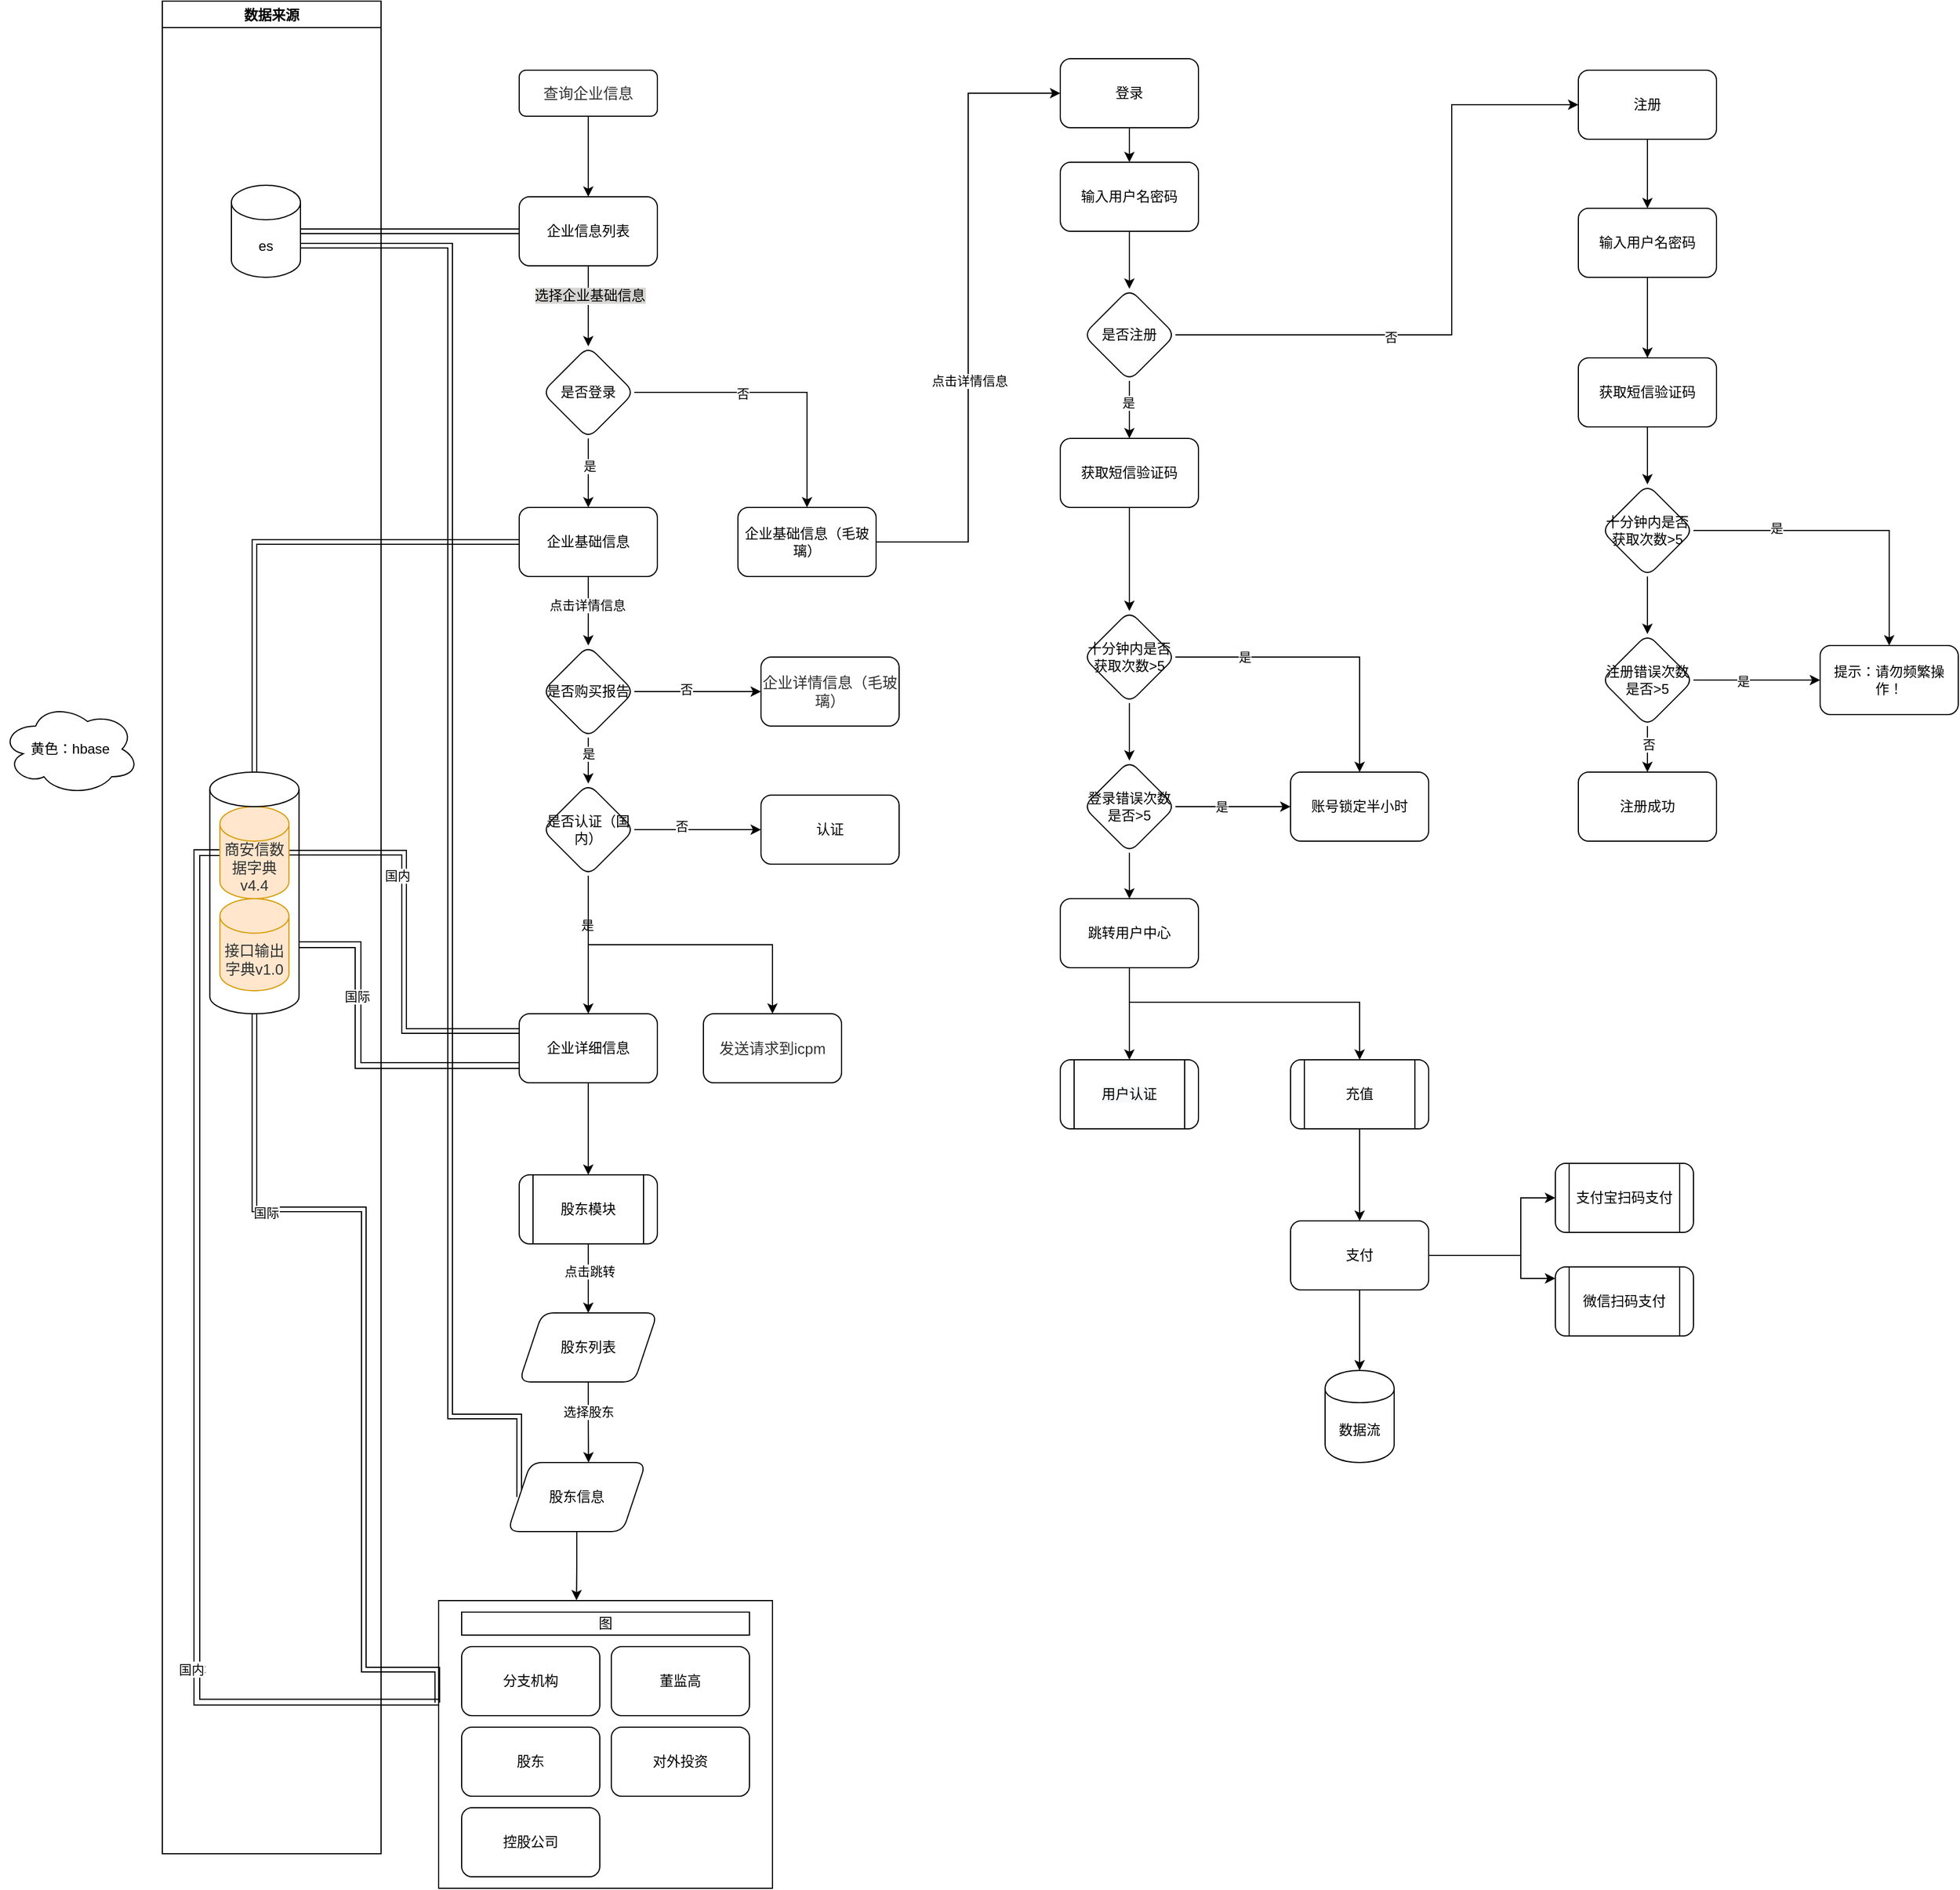 <mxfile version="14.7.1" type="github">
  <diagram id="S2sxaSUKV-EeUd9-0h2x" name="Page-1">
    <mxGraphModel dx="2619" dy="1768" grid="1" gridSize="10" guides="1" tooltips="1" connect="1" arrows="1" fold="1" page="1" pageScale="1" pageWidth="827" pageHeight="1169" math="0" shadow="0">
      <root>
        <mxCell id="0" />
        <mxCell id="1" parent="0" />
        <mxCell id="fYUXEFIVG2v1XULAEbU8-11" value="" style="edgeStyle=orthogonalEdgeStyle;rounded=0;orthogonalLoop=1;jettySize=auto;html=1;" parent="1" source="fYUXEFIVG2v1XULAEbU8-1" target="fYUXEFIVG2v1XULAEbU8-10" edge="1">
          <mxGeometry relative="1" as="geometry" />
        </mxCell>
        <mxCell id="fYUXEFIVG2v1XULAEbU8-1" value="&lt;span style=&quot;color: rgb(50 , 50 , 50) ; font-size: 13px ; background-color: rgba(255 , 255 , 255 , 0.01)&quot;&gt;查询企业信息&lt;/span&gt;" style="rounded=1;whiteSpace=wrap;html=1;" parent="1" vertex="1">
          <mxGeometry x="-490" y="-840" width="120" height="40" as="geometry" />
        </mxCell>
        <mxCell id="fYUXEFIVG2v1XULAEbU8-13" value="" style="edgeStyle=orthogonalEdgeStyle;rounded=0;orthogonalLoop=1;jettySize=auto;html=1;entryX=0.5;entryY=0;entryDx=0;entryDy=0;" parent="1" source="fYUXEFIVG2v1XULAEbU8-10" target="fYUXEFIVG2v1XULAEbU8-16" edge="1">
          <mxGeometry relative="1" as="geometry">
            <mxPoint x="-430" y="-590" as="targetPoint" />
            <Array as="points" />
          </mxGeometry>
        </mxCell>
        <mxCell id="fYUXEFIVG2v1XULAEbU8-26" value="&lt;span style=&quot;font-size: 12px ; background-color: rgb(216 , 214 , 210)&quot;&gt;选择企业基础信息&lt;/span&gt;" style="edgeLabel;html=1;align=center;verticalAlign=middle;resizable=0;points=[];" parent="fYUXEFIVG2v1XULAEbU8-13" vertex="1" connectable="0">
          <mxGeometry x="-0.267" y="1" relative="1" as="geometry">
            <mxPoint as="offset" />
          </mxGeometry>
        </mxCell>
        <mxCell id="fYUXEFIVG2v1XULAEbU8-76" style="edgeStyle=orthogonalEdgeStyle;rounded=0;orthogonalLoop=1;jettySize=auto;html=1;exitX=0;exitY=0.5;exitDx=0;exitDy=0;entryX=1;entryY=0.5;entryDx=0;entryDy=0;entryPerimeter=0;shape=link;" parent="1" source="fYUXEFIVG2v1XULAEbU8-10" target="fYUXEFIVG2v1XULAEbU8-71" edge="1">
          <mxGeometry relative="1" as="geometry" />
        </mxCell>
        <mxCell id="fYUXEFIVG2v1XULAEbU8-10" value="企业信息列表" style="whiteSpace=wrap;html=1;rounded=1;" parent="1" vertex="1">
          <mxGeometry x="-490" y="-730" width="120" height="60" as="geometry" />
        </mxCell>
        <mxCell id="fYUXEFIVG2v1XULAEbU8-21" value="" style="edgeStyle=orthogonalEdgeStyle;rounded=0;orthogonalLoop=1;jettySize=auto;html=1;" parent="1" source="fYUXEFIVG2v1XULAEbU8-16" target="fYUXEFIVG2v1XULAEbU8-20" edge="1">
          <mxGeometry relative="1" as="geometry" />
        </mxCell>
        <mxCell id="fYUXEFIVG2v1XULAEbU8-22" value="是" style="edgeLabel;html=1;align=center;verticalAlign=middle;resizable=0;points=[];" parent="fYUXEFIVG2v1XULAEbU8-21" vertex="1" connectable="0">
          <mxGeometry x="-0.225" y="1" relative="1" as="geometry">
            <mxPoint as="offset" />
          </mxGeometry>
        </mxCell>
        <mxCell id="fYUXEFIVG2v1XULAEbU8-24" value="" style="edgeStyle=orthogonalEdgeStyle;rounded=0;orthogonalLoop=1;jettySize=auto;html=1;" parent="1" source="fYUXEFIVG2v1XULAEbU8-16" target="fYUXEFIVG2v1XULAEbU8-23" edge="1">
          <mxGeometry relative="1" as="geometry" />
        </mxCell>
        <mxCell id="fYUXEFIVG2v1XULAEbU8-25" value="否" style="edgeLabel;html=1;align=center;verticalAlign=middle;resizable=0;points=[];" parent="fYUXEFIVG2v1XULAEbU8-24" vertex="1" connectable="0">
          <mxGeometry x="-0.248" y="-1" relative="1" as="geometry">
            <mxPoint as="offset" />
          </mxGeometry>
        </mxCell>
        <mxCell id="fYUXEFIVG2v1XULAEbU8-16" value="是否登录" style="rhombus;whiteSpace=wrap;html=1;rounded=1;" parent="1" vertex="1">
          <mxGeometry x="-470" y="-600" width="80" height="80" as="geometry" />
        </mxCell>
        <mxCell id="fYUXEFIVG2v1XULAEbU8-30" value="" style="edgeStyle=orthogonalEdgeStyle;rounded=0;orthogonalLoop=1;jettySize=auto;html=1;" parent="1" source="fYUXEFIVG2v1XULAEbU8-20" target="fYUXEFIVG2v1XULAEbU8-29" edge="1">
          <mxGeometry relative="1" as="geometry" />
        </mxCell>
        <mxCell id="fYUXEFIVG2v1XULAEbU8-31" value="点击详情信息" style="edgeLabel;html=1;align=center;verticalAlign=middle;resizable=0;points=[];" parent="fYUXEFIVG2v1XULAEbU8-30" vertex="1" connectable="0">
          <mxGeometry x="-0.185" y="-1" relative="1" as="geometry">
            <mxPoint as="offset" />
          </mxGeometry>
        </mxCell>
        <mxCell id="Mr0DY7hYHpQqgQXHJw_h-3" style="edgeStyle=orthogonalEdgeStyle;shape=link;rounded=0;orthogonalLoop=1;jettySize=auto;html=1;entryX=0.5;entryY=0;entryDx=0;entryDy=0;entryPerimeter=0;" parent="1" source="fYUXEFIVG2v1XULAEbU8-20" target="Mr0DY7hYHpQqgQXHJw_h-1" edge="1">
          <mxGeometry relative="1" as="geometry" />
        </mxCell>
        <mxCell id="fYUXEFIVG2v1XULAEbU8-20" value="企业基础信息" style="rounded=1;whiteSpace=wrap;html=1;" parent="1" vertex="1">
          <mxGeometry x="-490" y="-460" width="120" height="60" as="geometry" />
        </mxCell>
        <mxCell id="gj9dVbflPKng5u7m4q0e-18" value="" style="edgeStyle=orthogonalEdgeStyle;rounded=0;orthogonalLoop=1;jettySize=auto;html=1;" parent="1" source="fYUXEFIVG2v1XULAEbU8-23" target="gj9dVbflPKng5u7m4q0e-17" edge="1">
          <mxGeometry relative="1" as="geometry">
            <Array as="points">
              <mxPoint x="-100" y="-430" />
              <mxPoint x="-100" y="-820" />
            </Array>
          </mxGeometry>
        </mxCell>
        <mxCell id="gj9dVbflPKng5u7m4q0e-19" value="点击详情信息" style="edgeLabel;html=1;align=center;verticalAlign=middle;resizable=0;points=[];" parent="gj9dVbflPKng5u7m4q0e-18" vertex="1" connectable="0">
          <mxGeometry x="-0.699" y="-1" relative="1" as="geometry">
            <mxPoint y="-137" as="offset" />
          </mxGeometry>
        </mxCell>
        <mxCell id="fYUXEFIVG2v1XULAEbU8-23" value="企业基础信息（毛玻璃）" style="rounded=1;whiteSpace=wrap;html=1;" parent="1" vertex="1">
          <mxGeometry x="-300" y="-460" width="120" height="60" as="geometry" />
        </mxCell>
        <mxCell id="fYUXEFIVG2v1XULAEbU8-35" value="" style="edgeStyle=orthogonalEdgeStyle;rounded=0;orthogonalLoop=1;jettySize=auto;html=1;" parent="1" source="fYUXEFIVG2v1XULAEbU8-29" target="fYUXEFIVG2v1XULAEbU8-34" edge="1">
          <mxGeometry relative="1" as="geometry" />
        </mxCell>
        <mxCell id="fYUXEFIVG2v1XULAEbU8-37" value="否" style="edgeLabel;html=1;align=center;verticalAlign=middle;resizable=0;points=[];" parent="fYUXEFIVG2v1XULAEbU8-35" vertex="1" connectable="0">
          <mxGeometry x="-0.186" y="2" relative="1" as="geometry">
            <mxPoint as="offset" />
          </mxGeometry>
        </mxCell>
        <mxCell id="fYUXEFIVG2v1XULAEbU8-29" value="是否购买报告" style="rhombus;whiteSpace=wrap;html=1;rounded=1;" parent="1" vertex="1">
          <mxGeometry x="-470" y="-340" width="80" height="80" as="geometry" />
        </mxCell>
        <mxCell id="fYUXEFIVG2v1XULAEbU8-44" value="" style="edgeStyle=orthogonalEdgeStyle;rounded=0;orthogonalLoop=1;jettySize=auto;html=1;" parent="1" source="fYUXEFIVG2v1XULAEbU8-32" target="fYUXEFIVG2v1XULAEbU8-43" edge="1">
          <mxGeometry relative="1" as="geometry" />
        </mxCell>
        <mxCell id="fYUXEFIVG2v1XULAEbU8-80" style="edgeStyle=orthogonalEdgeStyle;shape=link;rounded=0;orthogonalLoop=1;jettySize=auto;html=1;exitX=0;exitY=0.75;exitDx=0;exitDy=0;width=5;entryX=1;entryY=0;entryDx=0;entryDy=150;entryPerimeter=0;" parent="1" source="fYUXEFIVG2v1XULAEbU8-32" target="Mr0DY7hYHpQqgQXHJw_h-1" edge="1">
          <mxGeometry relative="1" as="geometry">
            <Array as="points">
              <mxPoint x="-630" y="25" />
              <mxPoint x="-630" y="-80" />
            </Array>
            <mxPoint x="-660" y="-80" as="targetPoint" />
          </mxGeometry>
        </mxCell>
        <mxCell id="fYUXEFIVG2v1XULAEbU8-86" value="国际" style="edgeLabel;html=1;align=center;verticalAlign=middle;resizable=0;points=[];" parent="fYUXEFIVG2v1XULAEbU8-80" vertex="1" connectable="0">
          <mxGeometry x="0.355" y="1" relative="1" as="geometry">
            <mxPoint as="offset" />
          </mxGeometry>
        </mxCell>
        <mxCell id="fYUXEFIVG2v1XULAEbU8-84" style="edgeStyle=orthogonalEdgeStyle;shape=link;rounded=0;orthogonalLoop=1;jettySize=auto;html=1;exitX=0;exitY=0.25;exitDx=0;exitDy=0;entryX=1;entryY=0.5;entryDx=0;entryDy=0;entryPerimeter=0;" parent="1" source="fYUXEFIVG2v1XULAEbU8-32" target="fYUXEFIVG2v1XULAEbU8-73" edge="1">
          <mxGeometry relative="1" as="geometry" />
        </mxCell>
        <mxCell id="fYUXEFIVG2v1XULAEbU8-85" value="国内" style="edgeLabel;html=1;align=center;verticalAlign=middle;resizable=0;points=[];" parent="fYUXEFIVG2v1XULAEbU8-84" vertex="1" connectable="0">
          <mxGeometry x="0.325" y="6" relative="1" as="geometry">
            <mxPoint as="offset" />
          </mxGeometry>
        </mxCell>
        <mxCell id="fYUXEFIVG2v1XULAEbU8-32" value="企业详细信息" style="whiteSpace=wrap;html=1;rounded=1;" parent="1" vertex="1">
          <mxGeometry x="-490" y="-20" width="120" height="60" as="geometry" />
        </mxCell>
        <mxCell id="fYUXEFIVG2v1XULAEbU8-34" value="&lt;span style=&quot;color: rgb(50 , 50 , 50) ; font-size: 13px ; background-color: rgba(255 , 255 , 255 , 0.01)&quot;&gt;企业详情信息（毛玻璃）&lt;/span&gt;" style="whiteSpace=wrap;html=1;rounded=1;" parent="1" vertex="1">
          <mxGeometry x="-280" y="-330" width="120" height="60" as="geometry" />
        </mxCell>
        <mxCell id="fYUXEFIVG2v1XULAEbU8-39" value="&lt;span style=&quot;color: rgb(50 , 50 , 50) ; font-size: 13px ; background-color: rgba(255 , 255 , 255 , 0.01)&quot;&gt;发送请求到icpm&lt;/span&gt;" style="rounded=1;whiteSpace=wrap;html=1;" parent="1" vertex="1">
          <mxGeometry x="-330" y="-20" width="120" height="60" as="geometry" />
        </mxCell>
        <mxCell id="fYUXEFIVG2v1XULAEbU8-46" value="" style="edgeStyle=orthogonalEdgeStyle;rounded=0;orthogonalLoop=1;jettySize=auto;html=1;" parent="1" source="fYUXEFIVG2v1XULAEbU8-43" target="fYUXEFIVG2v1XULAEbU8-45" edge="1">
          <mxGeometry relative="1" as="geometry" />
        </mxCell>
        <mxCell id="fYUXEFIVG2v1XULAEbU8-47" value="点击跳转" style="edgeLabel;html=1;align=center;verticalAlign=middle;resizable=0;points=[];" parent="fYUXEFIVG2v1XULAEbU8-46" vertex="1" connectable="0">
          <mxGeometry x="-0.203" y="1" relative="1" as="geometry">
            <mxPoint as="offset" />
          </mxGeometry>
        </mxCell>
        <mxCell id="fYUXEFIVG2v1XULAEbU8-43" value="股东模块" style="shape=process;whiteSpace=wrap;html=1;backgroundOutline=1;rounded=1;" parent="1" vertex="1">
          <mxGeometry x="-490" y="120" width="120" height="60" as="geometry" />
        </mxCell>
        <mxCell id="fYUXEFIVG2v1XULAEbU8-83" style="edgeStyle=orthogonalEdgeStyle;shape=link;rounded=0;orthogonalLoop=1;jettySize=auto;html=1;exitX=-0.004;exitY=0.355;exitDx=0;exitDy=0;exitPerimeter=0;" parent="1" source="fYUXEFIVG2v1XULAEbU8-58" target="Mr0DY7hYHpQqgQXHJw_h-1" edge="1">
          <mxGeometry relative="1" as="geometry">
            <mxPoint x="-560" y="306" as="sourcePoint" />
            <Array as="points">
              <mxPoint x="-561" y="550" />
              <mxPoint x="-625" y="550" />
              <mxPoint x="-625" y="150" />
              <mxPoint x="-720" y="150" />
            </Array>
            <mxPoint x="-690" y="150" as="targetPoint" />
          </mxGeometry>
        </mxCell>
        <mxCell id="fYUXEFIVG2v1XULAEbU8-87" value="国际" style="edgeLabel;html=1;align=center;verticalAlign=middle;resizable=0;points=[];" parent="fYUXEFIVG2v1XULAEbU8-83" vertex="1" connectable="0">
          <mxGeometry x="0.526" y="3" relative="1" as="geometry">
            <mxPoint as="offset" />
          </mxGeometry>
        </mxCell>
        <mxCell id="fYUXEFIVG2v1XULAEbU8-89" style="edgeStyle=orthogonalEdgeStyle;shape=link;rounded=0;orthogonalLoop=1;jettySize=auto;html=1;entryX=0;entryY=0.5;entryDx=0;entryDy=0;entryPerimeter=0;width=-5;exitX=0.002;exitY=0.353;exitDx=0;exitDy=0;exitPerimeter=0;" parent="1" source="fYUXEFIVG2v1XULAEbU8-58" target="fYUXEFIVG2v1XULAEbU8-73" edge="1">
          <mxGeometry relative="1" as="geometry">
            <mxPoint x="-570" y="340" as="sourcePoint" />
          </mxGeometry>
        </mxCell>
        <mxCell id="fYUXEFIVG2v1XULAEbU8-90" value="Text" style="edgeLabel;html=1;align=center;verticalAlign=middle;resizable=0;points=[];" parent="fYUXEFIVG2v1XULAEbU8-89" vertex="1" connectable="0">
          <mxGeometry x="-0.505" y="3" relative="1" as="geometry">
            <mxPoint as="offset" />
          </mxGeometry>
        </mxCell>
        <mxCell id="fYUXEFIVG2v1XULAEbU8-95" value="国内" style="edgeLabel;html=1;align=center;verticalAlign=middle;resizable=0;points=[];" parent="fYUXEFIVG2v1XULAEbU8-89" vertex="1" connectable="0">
          <mxGeometry x="-0.506" y="5" relative="1" as="geometry">
            <mxPoint as="offset" />
          </mxGeometry>
        </mxCell>
        <mxCell id="Mr0DY7hYHpQqgQXHJw_h-5" style="edgeStyle=orthogonalEdgeStyle;shape=link;rounded=0;orthogonalLoop=1;jettySize=auto;html=1;entryX=1;entryY=0;entryDx=0;entryDy=52.5;entryPerimeter=0;exitX=0;exitY=0.5;exitDx=0;exitDy=0;" parent="1" source="Mr0DY7hYHpQqgQXHJw_h-13" target="fYUXEFIVG2v1XULAEbU8-71" edge="1">
          <mxGeometry relative="1" as="geometry">
            <Array as="points">
              <mxPoint x="-550" y="330" />
              <mxPoint x="-550" y="-687" />
            </Array>
          </mxGeometry>
        </mxCell>
        <mxCell id="Mr0DY7hYHpQqgQXHJw_h-18" style="edgeStyle=orthogonalEdgeStyle;rounded=0;orthogonalLoop=1;jettySize=auto;html=1;entryX=0.585;entryY=0;entryDx=0;entryDy=0;entryPerimeter=0;" parent="1" source="fYUXEFIVG2v1XULAEbU8-45" target="Mr0DY7hYHpQqgQXHJw_h-13" edge="1">
          <mxGeometry relative="1" as="geometry" />
        </mxCell>
        <mxCell id="Mr0DY7hYHpQqgQXHJw_h-19" value="选择股东" style="edgeLabel;html=1;align=center;verticalAlign=middle;resizable=0;points=[];" parent="Mr0DY7hYHpQqgQXHJw_h-18" vertex="1" connectable="0">
          <mxGeometry x="-0.273" relative="1" as="geometry">
            <mxPoint as="offset" />
          </mxGeometry>
        </mxCell>
        <mxCell id="fYUXEFIVG2v1XULAEbU8-45" value="股东列表" style="shape=parallelogram;perimeter=parallelogramPerimeter;whiteSpace=wrap;html=1;fixedSize=1;rounded=1;" parent="1" vertex="1">
          <mxGeometry x="-490" y="240" width="120" height="60" as="geometry" />
        </mxCell>
        <mxCell id="fYUXEFIVG2v1XULAEbU8-48" value="股东" style="whiteSpace=wrap;html=1;rounded=1;" parent="1" vertex="1">
          <mxGeometry x="-540" y="600" width="120" height="60" as="geometry" />
        </mxCell>
        <mxCell id="fYUXEFIVG2v1XULAEbU8-51" value="对外投资" style="whiteSpace=wrap;html=1;rounded=1;" parent="1" vertex="1">
          <mxGeometry x="-410" y="600" width="120" height="60" as="geometry" />
        </mxCell>
        <mxCell id="fYUXEFIVG2v1XULAEbU8-53" value="董监高" style="whiteSpace=wrap;html=1;rounded=1;" parent="1" vertex="1">
          <mxGeometry x="-410" y="530" width="120" height="60" as="geometry" />
        </mxCell>
        <mxCell id="fYUXEFIVG2v1XULAEbU8-55" value="分支机构" style="whiteSpace=wrap;html=1;rounded=1;" parent="1" vertex="1">
          <mxGeometry x="-540" y="530" width="120" height="60" as="geometry" />
        </mxCell>
        <mxCell id="fYUXEFIVG2v1XULAEbU8-58" value="" style="rounded=0;whiteSpace=wrap;html=1;textOpacity=0;labelPosition=left;verticalLabelPosition=top;align=right;verticalAlign=bottom;fillColor=none;" parent="1" vertex="1">
          <mxGeometry x="-560" y="490" width="290" height="250" as="geometry" />
        </mxCell>
        <mxCell id="fYUXEFIVG2v1XULAEbU8-62" value="图" style="rounded=0;whiteSpace=wrap;html=1;" parent="1" vertex="1">
          <mxGeometry x="-540" y="500" width="250" height="20" as="geometry" />
        </mxCell>
        <mxCell id="fYUXEFIVG2v1XULAEbU8-66" value="数据来源" style="swimlane;" parent="1" vertex="1">
          <mxGeometry x="-800" y="-900" width="190" height="1610" as="geometry" />
        </mxCell>
        <mxCell id="fYUXEFIVG2v1XULAEbU8-71" value="es" style="shape=cylinder3;whiteSpace=wrap;html=1;boundedLbl=1;backgroundOutline=1;size=15;" parent="fYUXEFIVG2v1XULAEbU8-66" vertex="1">
          <mxGeometry x="60" y="160" width="60" height="80" as="geometry" />
        </mxCell>
        <mxCell id="fYUXEFIVG2v1XULAEbU8-73" value="&lt;span style=&quot;color: rgb(50 , 50 , 50) ; font-size: 13px ; background-color: rgba(255 , 255 , 255 , 0.01)&quot;&gt;商安信数据字典v4.4&lt;/span&gt;" style="shape=cylinder3;whiteSpace=wrap;html=1;boundedLbl=1;backgroundOutline=1;size=15;fillColor=#ffe6cc;strokeColor=#d79b00;" parent="fYUXEFIVG2v1XULAEbU8-66" vertex="1">
          <mxGeometry x="50" y="700" width="60" height="80" as="geometry" />
        </mxCell>
        <mxCell id="fYUXEFIVG2v1XULAEbU8-74" value="&lt;span style=&quot;color: rgb(50 , 50 , 50) ; font-size: 13px ; background-color: rgba(255 , 255 , 255 , 0.01)&quot;&gt;接口输出字典v1.0&lt;/span&gt;" style="shape=cylinder3;whiteSpace=wrap;html=1;boundedLbl=1;backgroundOutline=1;size=15;fillColor=#ffe6cc;strokeColor=#d79b00;" parent="fYUXEFIVG2v1XULAEbU8-66" vertex="1">
          <mxGeometry x="50" y="780" width="60" height="80" as="geometry" />
        </mxCell>
        <mxCell id="Mr0DY7hYHpQqgQXHJw_h-1" value="" style="shape=cylinder3;whiteSpace=wrap;html=1;boundedLbl=1;backgroundOutline=1;size=15;fillColor=none;" parent="fYUXEFIVG2v1XULAEbU8-66" vertex="1">
          <mxGeometry x="41.25" y="670" width="77.5" height="210" as="geometry" />
        </mxCell>
        <mxCell id="Mr0DY7hYHpQqgQXHJw_h-4" value="黄色：hbase" style="ellipse;shape=cloud;whiteSpace=wrap;html=1;fillColor=none;" parent="1" vertex="1">
          <mxGeometry x="-940" y="-290" width="120" height="80" as="geometry" />
        </mxCell>
        <mxCell id="Mr0DY7hYHpQqgQXHJw_h-15" style="edgeStyle=orthogonalEdgeStyle;rounded=0;orthogonalLoop=1;jettySize=auto;html=1;entryX=0.413;entryY=-0.001;entryDx=0;entryDy=0;entryPerimeter=0;" parent="1" source="Mr0DY7hYHpQqgQXHJw_h-13" target="fYUXEFIVG2v1XULAEbU8-58" edge="1">
          <mxGeometry relative="1" as="geometry">
            <mxPoint x="-440" y="420" as="targetPoint" />
          </mxGeometry>
        </mxCell>
        <mxCell id="Mr0DY7hYHpQqgQXHJw_h-13" value="股东信息" style="shape=parallelogram;perimeter=parallelogramPerimeter;whiteSpace=wrap;html=1;fixedSize=1;rounded=1;" parent="1" vertex="1">
          <mxGeometry x="-500" y="370" width="120" height="60" as="geometry" />
        </mxCell>
        <mxCell id="gj9dVbflPKng5u7m4q0e-2" value="控股公司" style="whiteSpace=wrap;html=1;rounded=1;" parent="1" vertex="1">
          <mxGeometry x="-540" y="670" width="120" height="60" as="geometry" />
        </mxCell>
        <mxCell id="gj9dVbflPKng5u7m4q0e-7" style="edgeStyle=orthogonalEdgeStyle;rounded=0;orthogonalLoop=1;jettySize=auto;html=1;entryX=0.5;entryY=0;entryDx=0;entryDy=0;" parent="1" source="gj9dVbflPKng5u7m4q0e-4" target="fYUXEFIVG2v1XULAEbU8-32" edge="1">
          <mxGeometry relative="1" as="geometry" />
        </mxCell>
        <mxCell id="gj9dVbflPKng5u7m4q0e-8" value="是" style="edgeLabel;html=1;align=center;verticalAlign=middle;resizable=0;points=[];" parent="gj9dVbflPKng5u7m4q0e-7" vertex="1" connectable="0">
          <mxGeometry x="-0.286" y="-1" relative="1" as="geometry">
            <mxPoint as="offset" />
          </mxGeometry>
        </mxCell>
        <mxCell id="gj9dVbflPKng5u7m4q0e-13" value="" style="edgeStyle=orthogonalEdgeStyle;rounded=0;orthogonalLoop=1;jettySize=auto;html=1;" parent="1" source="gj9dVbflPKng5u7m4q0e-4" target="gj9dVbflPKng5u7m4q0e-12" edge="1">
          <mxGeometry relative="1" as="geometry" />
        </mxCell>
        <mxCell id="gj9dVbflPKng5u7m4q0e-15" value="否" style="edgeLabel;html=1;align=center;verticalAlign=middle;resizable=0;points=[];" parent="gj9dVbflPKng5u7m4q0e-13" vertex="1" connectable="0">
          <mxGeometry x="-0.265" y="3" relative="1" as="geometry">
            <mxPoint as="offset" />
          </mxGeometry>
        </mxCell>
        <mxCell id="gj9dVbflPKng5u7m4q0e-14" style="edgeStyle=orthogonalEdgeStyle;rounded=0;orthogonalLoop=1;jettySize=auto;html=1;" parent="1" source="gj9dVbflPKng5u7m4q0e-4" target="fYUXEFIVG2v1XULAEbU8-39" edge="1">
          <mxGeometry relative="1" as="geometry">
            <Array as="points">
              <mxPoint x="-430" y="-80" />
              <mxPoint x="-270" y="-80" />
            </Array>
          </mxGeometry>
        </mxCell>
        <mxCell id="gj9dVbflPKng5u7m4q0e-4" value="是否认证（国内）" style="rhombus;whiteSpace=wrap;html=1;rounded=1;" parent="1" vertex="1">
          <mxGeometry x="-470" y="-220" width="80" height="80" as="geometry" />
        </mxCell>
        <mxCell id="gj9dVbflPKng5u7m4q0e-5" value="" style="edgeStyle=orthogonalEdgeStyle;rounded=0;orthogonalLoop=1;jettySize=auto;html=1;" parent="1" source="fYUXEFIVG2v1XULAEbU8-29" target="gj9dVbflPKng5u7m4q0e-4" edge="1">
          <mxGeometry relative="1" as="geometry">
            <Array as="points">
              <mxPoint x="-430" y="-230" />
              <mxPoint x="-430" y="-230" />
            </Array>
          </mxGeometry>
        </mxCell>
        <mxCell id="gj9dVbflPKng5u7m4q0e-6" value="是" style="edgeLabel;html=1;align=center;verticalAlign=middle;resizable=0;points=[];" parent="gj9dVbflPKng5u7m4q0e-5" vertex="1" connectable="0">
          <mxGeometry x="-0.33" relative="1" as="geometry">
            <mxPoint as="offset" />
          </mxGeometry>
        </mxCell>
        <mxCell id="gj9dVbflPKng5u7m4q0e-12" value="认证" style="whiteSpace=wrap;html=1;rounded=1;" parent="1" vertex="1">
          <mxGeometry x="-280" y="-210" width="120" height="60" as="geometry" />
        </mxCell>
        <mxCell id="gj9dVbflPKng5u7m4q0e-33" value="" style="edgeStyle=orthogonalEdgeStyle;rounded=0;orthogonalLoop=1;jettySize=auto;html=1;" parent="1" source="gj9dVbflPKng5u7m4q0e-17" target="gj9dVbflPKng5u7m4q0e-32" edge="1">
          <mxGeometry relative="1" as="geometry" />
        </mxCell>
        <mxCell id="gj9dVbflPKng5u7m4q0e-17" value="登录" style="whiteSpace=wrap;html=1;rounded=1;" parent="1" vertex="1">
          <mxGeometry x="-20" y="-850" width="120" height="60" as="geometry" />
        </mxCell>
        <mxCell id="gj9dVbflPKng5u7m4q0e-25" value="" style="edgeStyle=orthogonalEdgeStyle;rounded=0;orthogonalLoop=1;jettySize=auto;html=1;" parent="1" source="gj9dVbflPKng5u7m4q0e-22" target="gj9dVbflPKng5u7m4q0e-24" edge="1">
          <mxGeometry relative="1" as="geometry" />
        </mxCell>
        <mxCell id="gj9dVbflPKng5u7m4q0e-29" value="" style="edgeStyle=orthogonalEdgeStyle;rounded=0;orthogonalLoop=1;jettySize=auto;html=1;" parent="1" source="gj9dVbflPKng5u7m4q0e-22" target="gj9dVbflPKng5u7m4q0e-28" edge="1">
          <mxGeometry relative="1" as="geometry" />
        </mxCell>
        <mxCell id="gj9dVbflPKng5u7m4q0e-48" value="是" style="edgeLabel;html=1;align=center;verticalAlign=middle;resizable=0;points=[];" parent="gj9dVbflPKng5u7m4q0e-29" vertex="1" connectable="0">
          <mxGeometry x="-0.209" relative="1" as="geometry">
            <mxPoint as="offset" />
          </mxGeometry>
        </mxCell>
        <mxCell id="gj9dVbflPKng5u7m4q0e-22" value="登录错误次数是否&amp;gt;5" style="rhombus;whiteSpace=wrap;html=1;rounded=1;" parent="1" vertex="1">
          <mxGeometry y="-240" width="80" height="80" as="geometry" />
        </mxCell>
        <mxCell id="EalMUi_YqHYUy-O-EBrm-2" value="" style="edgeStyle=orthogonalEdgeStyle;rounded=0;orthogonalLoop=1;jettySize=auto;html=1;" parent="1" source="gj9dVbflPKng5u7m4q0e-24" target="EalMUi_YqHYUy-O-EBrm-1" edge="1">
          <mxGeometry relative="1" as="geometry" />
        </mxCell>
        <mxCell id="EalMUi_YqHYUy-O-EBrm-4" value="" style="edgeStyle=orthogonalEdgeStyle;rounded=0;orthogonalLoop=1;jettySize=auto;html=1;" parent="1" source="gj9dVbflPKng5u7m4q0e-24" target="EalMUi_YqHYUy-O-EBrm-3" edge="1">
          <mxGeometry relative="1" as="geometry">
            <Array as="points">
              <mxPoint x="40" y="-30" />
              <mxPoint x="240" y="-30" />
            </Array>
          </mxGeometry>
        </mxCell>
        <mxCell id="gj9dVbflPKng5u7m4q0e-24" value="跳转用户中心" style="whiteSpace=wrap;html=1;rounded=1;" parent="1" vertex="1">
          <mxGeometry x="-20" y="-120" width="120" height="60" as="geometry" />
        </mxCell>
        <mxCell id="gj9dVbflPKng5u7m4q0e-28" value="账号锁定半小时" style="whiteSpace=wrap;html=1;rounded=1;" parent="1" vertex="1">
          <mxGeometry x="180" y="-230" width="120" height="60" as="geometry" />
        </mxCell>
        <mxCell id="gj9dVbflPKng5u7m4q0e-50" value="" style="edgeStyle=orthogonalEdgeStyle;rounded=0;orthogonalLoop=1;jettySize=auto;html=1;" parent="1" source="gj9dVbflPKng5u7m4q0e-32" target="gj9dVbflPKng5u7m4q0e-49" edge="1">
          <mxGeometry relative="1" as="geometry" />
        </mxCell>
        <mxCell id="gj9dVbflPKng5u7m4q0e-32" value="输入用户名密码" style="whiteSpace=wrap;html=1;rounded=1;" parent="1" vertex="1">
          <mxGeometry x="-20" y="-760" width="120" height="60" as="geometry" />
        </mxCell>
        <mxCell id="gj9dVbflPKng5u7m4q0e-45" value="" style="edgeStyle=orthogonalEdgeStyle;rounded=0;orthogonalLoop=1;jettySize=auto;html=1;" parent="1" source="gj9dVbflPKng5u7m4q0e-36" target="gj9dVbflPKng5u7m4q0e-39" edge="1">
          <mxGeometry relative="1" as="geometry" />
        </mxCell>
        <mxCell id="gj9dVbflPKng5u7m4q0e-36" value="获取短信验证码" style="whiteSpace=wrap;html=1;rounded=1;" parent="1" vertex="1">
          <mxGeometry x="-20" y="-520" width="120" height="60" as="geometry" />
        </mxCell>
        <mxCell id="gj9dVbflPKng5u7m4q0e-43" value="" style="edgeStyle=orthogonalEdgeStyle;rounded=0;orthogonalLoop=1;jettySize=auto;html=1;" parent="1" source="gj9dVbflPKng5u7m4q0e-39" target="gj9dVbflPKng5u7m4q0e-28" edge="1">
          <mxGeometry relative="1" as="geometry" />
        </mxCell>
        <mxCell id="gj9dVbflPKng5u7m4q0e-47" value="是" style="edgeLabel;html=1;align=center;verticalAlign=middle;resizable=0;points=[];" parent="gj9dVbflPKng5u7m4q0e-43" vertex="1" connectable="0">
          <mxGeometry x="-0.538" relative="1" as="geometry">
            <mxPoint as="offset" />
          </mxGeometry>
        </mxCell>
        <mxCell id="gj9dVbflPKng5u7m4q0e-46" value="" style="edgeStyle=orthogonalEdgeStyle;rounded=0;orthogonalLoop=1;jettySize=auto;html=1;" parent="1" source="gj9dVbflPKng5u7m4q0e-39" target="gj9dVbflPKng5u7m4q0e-22" edge="1">
          <mxGeometry relative="1" as="geometry" />
        </mxCell>
        <mxCell id="gj9dVbflPKng5u7m4q0e-39" value="十分钟内是否获取次数&amp;gt;5" style="rhombus;whiteSpace=wrap;html=1;rounded=1;" parent="1" vertex="1">
          <mxGeometry y="-370" width="80" height="80" as="geometry" />
        </mxCell>
        <mxCell id="gj9dVbflPKng5u7m4q0e-51" value="" style="edgeStyle=orthogonalEdgeStyle;rounded=0;orthogonalLoop=1;jettySize=auto;html=1;" parent="1" source="gj9dVbflPKng5u7m4q0e-49" target="gj9dVbflPKng5u7m4q0e-36" edge="1">
          <mxGeometry relative="1" as="geometry" />
        </mxCell>
        <mxCell id="gj9dVbflPKng5u7m4q0e-52" value="是" style="edgeLabel;html=1;align=center;verticalAlign=middle;resizable=0;points=[];" parent="gj9dVbflPKng5u7m4q0e-51" vertex="1" connectable="0">
          <mxGeometry x="-0.264" y="-1" relative="1" as="geometry">
            <mxPoint as="offset" />
          </mxGeometry>
        </mxCell>
        <mxCell id="gj9dVbflPKng5u7m4q0e-55" value="" style="edgeStyle=orthogonalEdgeStyle;rounded=0;orthogonalLoop=1;jettySize=auto;html=1;" parent="1" source="gj9dVbflPKng5u7m4q0e-49" target="gj9dVbflPKng5u7m4q0e-54" edge="1">
          <mxGeometry relative="1" as="geometry">
            <Array as="points">
              <mxPoint x="320" y="-610" />
              <mxPoint x="320" y="-810" />
            </Array>
          </mxGeometry>
        </mxCell>
        <mxCell id="gj9dVbflPKng5u7m4q0e-56" value="否" style="edgeLabel;html=1;align=center;verticalAlign=middle;resizable=0;points=[];" parent="gj9dVbflPKng5u7m4q0e-55" vertex="1" connectable="0">
          <mxGeometry x="-0.32" y="-2" relative="1" as="geometry">
            <mxPoint as="offset" />
          </mxGeometry>
        </mxCell>
        <mxCell id="gj9dVbflPKng5u7m4q0e-49" value="是否注册" style="rhombus;whiteSpace=wrap;html=1;rounded=1;" parent="1" vertex="1">
          <mxGeometry y="-650" width="80" height="80" as="geometry" />
        </mxCell>
        <mxCell id="gj9dVbflPKng5u7m4q0e-58" value="" style="edgeStyle=orthogonalEdgeStyle;rounded=0;orthogonalLoop=1;jettySize=auto;html=1;" parent="1" source="gj9dVbflPKng5u7m4q0e-54" target="gj9dVbflPKng5u7m4q0e-57" edge="1">
          <mxGeometry relative="1" as="geometry" />
        </mxCell>
        <mxCell id="gj9dVbflPKng5u7m4q0e-54" value="注册" style="whiteSpace=wrap;html=1;rounded=1;" parent="1" vertex="1">
          <mxGeometry x="430" y="-840" width="120" height="60" as="geometry" />
        </mxCell>
        <mxCell id="gj9dVbflPKng5u7m4q0e-63" style="edgeStyle=orthogonalEdgeStyle;rounded=0;orthogonalLoop=1;jettySize=auto;html=1;entryX=0.5;entryY=0;entryDx=0;entryDy=0;" parent="1" source="gj9dVbflPKng5u7m4q0e-57" target="gj9dVbflPKng5u7m4q0e-61" edge="1">
          <mxGeometry relative="1" as="geometry" />
        </mxCell>
        <mxCell id="gj9dVbflPKng5u7m4q0e-57" value="输入用户名密码" style="whiteSpace=wrap;html=1;rounded=1;" parent="1" vertex="1">
          <mxGeometry x="430" y="-720" width="120" height="60" as="geometry" />
        </mxCell>
        <mxCell id="gj9dVbflPKng5u7m4q0e-67" value="" style="edgeStyle=orthogonalEdgeStyle;rounded=0;orthogonalLoop=1;jettySize=auto;html=1;entryX=0;entryY=0.5;entryDx=0;entryDy=0;" parent="1" source="gj9dVbflPKng5u7m4q0e-59" target="gj9dVbflPKng5u7m4q0e-60" edge="1">
          <mxGeometry relative="1" as="geometry">
            <mxPoint x="640" y="-310" as="targetPoint" />
            <Array as="points" />
          </mxGeometry>
        </mxCell>
        <mxCell id="gj9dVbflPKng5u7m4q0e-71" value="是" style="edgeLabel;html=1;align=center;verticalAlign=middle;resizable=0;points=[];" parent="gj9dVbflPKng5u7m4q0e-67" vertex="1" connectable="0">
          <mxGeometry x="-0.229" y="-1" relative="1" as="geometry">
            <mxPoint as="offset" />
          </mxGeometry>
        </mxCell>
        <mxCell id="gj9dVbflPKng5u7m4q0e-69" value="" style="edgeStyle=orthogonalEdgeStyle;rounded=0;orthogonalLoop=1;jettySize=auto;html=1;" parent="1" source="gj9dVbflPKng5u7m4q0e-59" target="gj9dVbflPKng5u7m4q0e-68" edge="1">
          <mxGeometry relative="1" as="geometry" />
        </mxCell>
        <mxCell id="gj9dVbflPKng5u7m4q0e-70" value="否" style="edgeLabel;html=1;align=center;verticalAlign=middle;resizable=0;points=[];" parent="gj9dVbflPKng5u7m4q0e-69" vertex="1" connectable="0">
          <mxGeometry x="-0.219" y="1" relative="1" as="geometry">
            <mxPoint as="offset" />
          </mxGeometry>
        </mxCell>
        <mxCell id="gj9dVbflPKng5u7m4q0e-59" value="注册错误次数是否&amp;gt;5" style="rhombus;whiteSpace=wrap;html=1;rounded=1;" parent="1" vertex="1">
          <mxGeometry x="450" y="-350" width="80" height="80" as="geometry" />
        </mxCell>
        <mxCell id="gj9dVbflPKng5u7m4q0e-60" value="提示：请勿频繁操作！" style="whiteSpace=wrap;html=1;rounded=1;" parent="1" vertex="1">
          <mxGeometry x="640" y="-340" width="120" height="60" as="geometry" />
        </mxCell>
        <mxCell id="gj9dVbflPKng5u7m4q0e-64" value="" style="edgeStyle=orthogonalEdgeStyle;rounded=0;orthogonalLoop=1;jettySize=auto;html=1;" parent="1" source="gj9dVbflPKng5u7m4q0e-61" target="gj9dVbflPKng5u7m4q0e-62" edge="1">
          <mxGeometry relative="1" as="geometry" />
        </mxCell>
        <mxCell id="gj9dVbflPKng5u7m4q0e-61" value="获取短信验证码" style="whiteSpace=wrap;html=1;rounded=1;" parent="1" vertex="1">
          <mxGeometry x="430" y="-590" width="120" height="60" as="geometry" />
        </mxCell>
        <mxCell id="gj9dVbflPKng5u7m4q0e-65" value="" style="edgeStyle=orthogonalEdgeStyle;rounded=0;orthogonalLoop=1;jettySize=auto;html=1;" parent="1" source="gj9dVbflPKng5u7m4q0e-62" target="gj9dVbflPKng5u7m4q0e-59" edge="1">
          <mxGeometry relative="1" as="geometry" />
        </mxCell>
        <mxCell id="gj9dVbflPKng5u7m4q0e-66" style="edgeStyle=orthogonalEdgeStyle;rounded=0;orthogonalLoop=1;jettySize=auto;html=1;entryX=0.5;entryY=0;entryDx=0;entryDy=0;" parent="1" source="gj9dVbflPKng5u7m4q0e-62" target="gj9dVbflPKng5u7m4q0e-60" edge="1">
          <mxGeometry relative="1" as="geometry">
            <mxPoint x="700" y="-340" as="targetPoint" />
          </mxGeometry>
        </mxCell>
        <mxCell id="gj9dVbflPKng5u7m4q0e-72" value="是" style="edgeLabel;html=1;align=center;verticalAlign=middle;resizable=0;points=[];" parent="gj9dVbflPKng5u7m4q0e-66" vertex="1" connectable="0">
          <mxGeometry x="-0.469" y="2" relative="1" as="geometry">
            <mxPoint as="offset" />
          </mxGeometry>
        </mxCell>
        <mxCell id="gj9dVbflPKng5u7m4q0e-62" value="十分钟内是否获取次数&amp;gt;5" style="rhombus;whiteSpace=wrap;html=1;rounded=1;" parent="1" vertex="1">
          <mxGeometry x="450" y="-480" width="80" height="80" as="geometry" />
        </mxCell>
        <mxCell id="gj9dVbflPKng5u7m4q0e-68" value="注册成功" style="whiteSpace=wrap;html=1;rounded=1;" parent="1" vertex="1">
          <mxGeometry x="430" y="-230" width="120" height="60" as="geometry" />
        </mxCell>
        <mxCell id="EalMUi_YqHYUy-O-EBrm-1" value="&#xa;&#xa;&lt;span style=&quot;color: rgb(0, 0, 0); font-family: helvetica; font-size: 12px; font-style: normal; font-weight: 400; letter-spacing: normal; text-align: center; text-indent: 0px; text-transform: none; word-spacing: 0px; background-color: rgb(248, 249, 250); display: inline; float: none;&quot;&gt;用户认证&lt;/span&gt;&#xa;&#xa;" style="shape=process;whiteSpace=wrap;html=1;backgroundOutline=1;rounded=1;" parent="1" vertex="1">
          <mxGeometry x="-20" y="20" width="120" height="60" as="geometry" />
        </mxCell>
        <mxCell id="EalMUi_YqHYUy-O-EBrm-6" value="" style="edgeStyle=orthogonalEdgeStyle;rounded=0;orthogonalLoop=1;jettySize=auto;html=1;" parent="1" source="EalMUi_YqHYUy-O-EBrm-3" target="EalMUi_YqHYUy-O-EBrm-5" edge="1">
          <mxGeometry relative="1" as="geometry" />
        </mxCell>
        <mxCell id="EalMUi_YqHYUy-O-EBrm-3" value="充值" style="shape=process;whiteSpace=wrap;html=1;backgroundOutline=1;rounded=1;" parent="1" vertex="1">
          <mxGeometry x="180" y="20" width="120" height="60" as="geometry" />
        </mxCell>
        <mxCell id="EalMUi_YqHYUy-O-EBrm-9" value="" style="edgeStyle=orthogonalEdgeStyle;rounded=0;orthogonalLoop=1;jettySize=auto;html=1;" parent="1" source="EalMUi_YqHYUy-O-EBrm-5" target="EalMUi_YqHYUy-O-EBrm-8" edge="1">
          <mxGeometry relative="1" as="geometry">
            <Array as="points">
              <mxPoint x="380" y="190" />
              <mxPoint x="380" y="210" />
            </Array>
          </mxGeometry>
        </mxCell>
        <mxCell id="EalMUi_YqHYUy-O-EBrm-11" style="edgeStyle=orthogonalEdgeStyle;rounded=0;orthogonalLoop=1;jettySize=auto;html=1;" parent="1" source="EalMUi_YqHYUy-O-EBrm-5" target="EalMUi_YqHYUy-O-EBrm-10" edge="1">
          <mxGeometry relative="1" as="geometry">
            <Array as="points">
              <mxPoint x="380" y="190" />
              <mxPoint x="380" y="140" />
            </Array>
          </mxGeometry>
        </mxCell>
        <mxCell id="-zuYhUxL4F9_CrsHg1zi-7" value="" style="edgeStyle=orthogonalEdgeStyle;rounded=0;orthogonalLoop=1;jettySize=auto;html=1;" edge="1" parent="1" source="EalMUi_YqHYUy-O-EBrm-5" target="-zuYhUxL4F9_CrsHg1zi-6">
          <mxGeometry relative="1" as="geometry" />
        </mxCell>
        <mxCell id="EalMUi_YqHYUy-O-EBrm-5" value="支付" style="whiteSpace=wrap;html=1;rounded=1;" parent="1" vertex="1">
          <mxGeometry x="180" y="160" width="120" height="60" as="geometry" />
        </mxCell>
        <mxCell id="EalMUi_YqHYUy-O-EBrm-8" value="微信扫码支付" style="shape=process;whiteSpace=wrap;html=1;backgroundOutline=1;rounded=1;" parent="1" vertex="1">
          <mxGeometry x="410" y="200" width="120" height="60" as="geometry" />
        </mxCell>
        <mxCell id="EalMUi_YqHYUy-O-EBrm-10" value="支付宝扫码支付" style="shape=process;whiteSpace=wrap;html=1;backgroundOutline=1;rounded=1;" parent="1" vertex="1">
          <mxGeometry x="410" y="110" width="120" height="60" as="geometry" />
        </mxCell>
        <mxCell id="-zuYhUxL4F9_CrsHg1zi-6" value="数据流" style="shape=cylinder;whiteSpace=wrap;html=1;boundedLbl=1;backgroundOutline=1;rounded=1;" vertex="1" parent="1">
          <mxGeometry x="210" y="290" width="60" height="80" as="geometry" />
        </mxCell>
      </root>
    </mxGraphModel>
  </diagram>
</mxfile>
